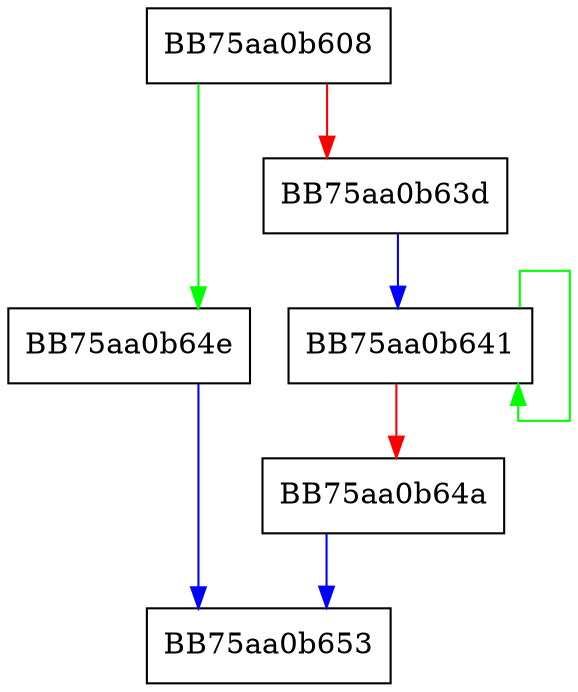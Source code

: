 digraph McTemplateU0isq_MPEventWriteTransfer {
  node [shape="box"];
  graph [splines=ortho];
  BB75aa0b608 -> BB75aa0b64e [color="green"];
  BB75aa0b608 -> BB75aa0b63d [color="red"];
  BB75aa0b63d -> BB75aa0b641 [color="blue"];
  BB75aa0b641 -> BB75aa0b641 [color="green"];
  BB75aa0b641 -> BB75aa0b64a [color="red"];
  BB75aa0b64a -> BB75aa0b653 [color="blue"];
  BB75aa0b64e -> BB75aa0b653 [color="blue"];
}